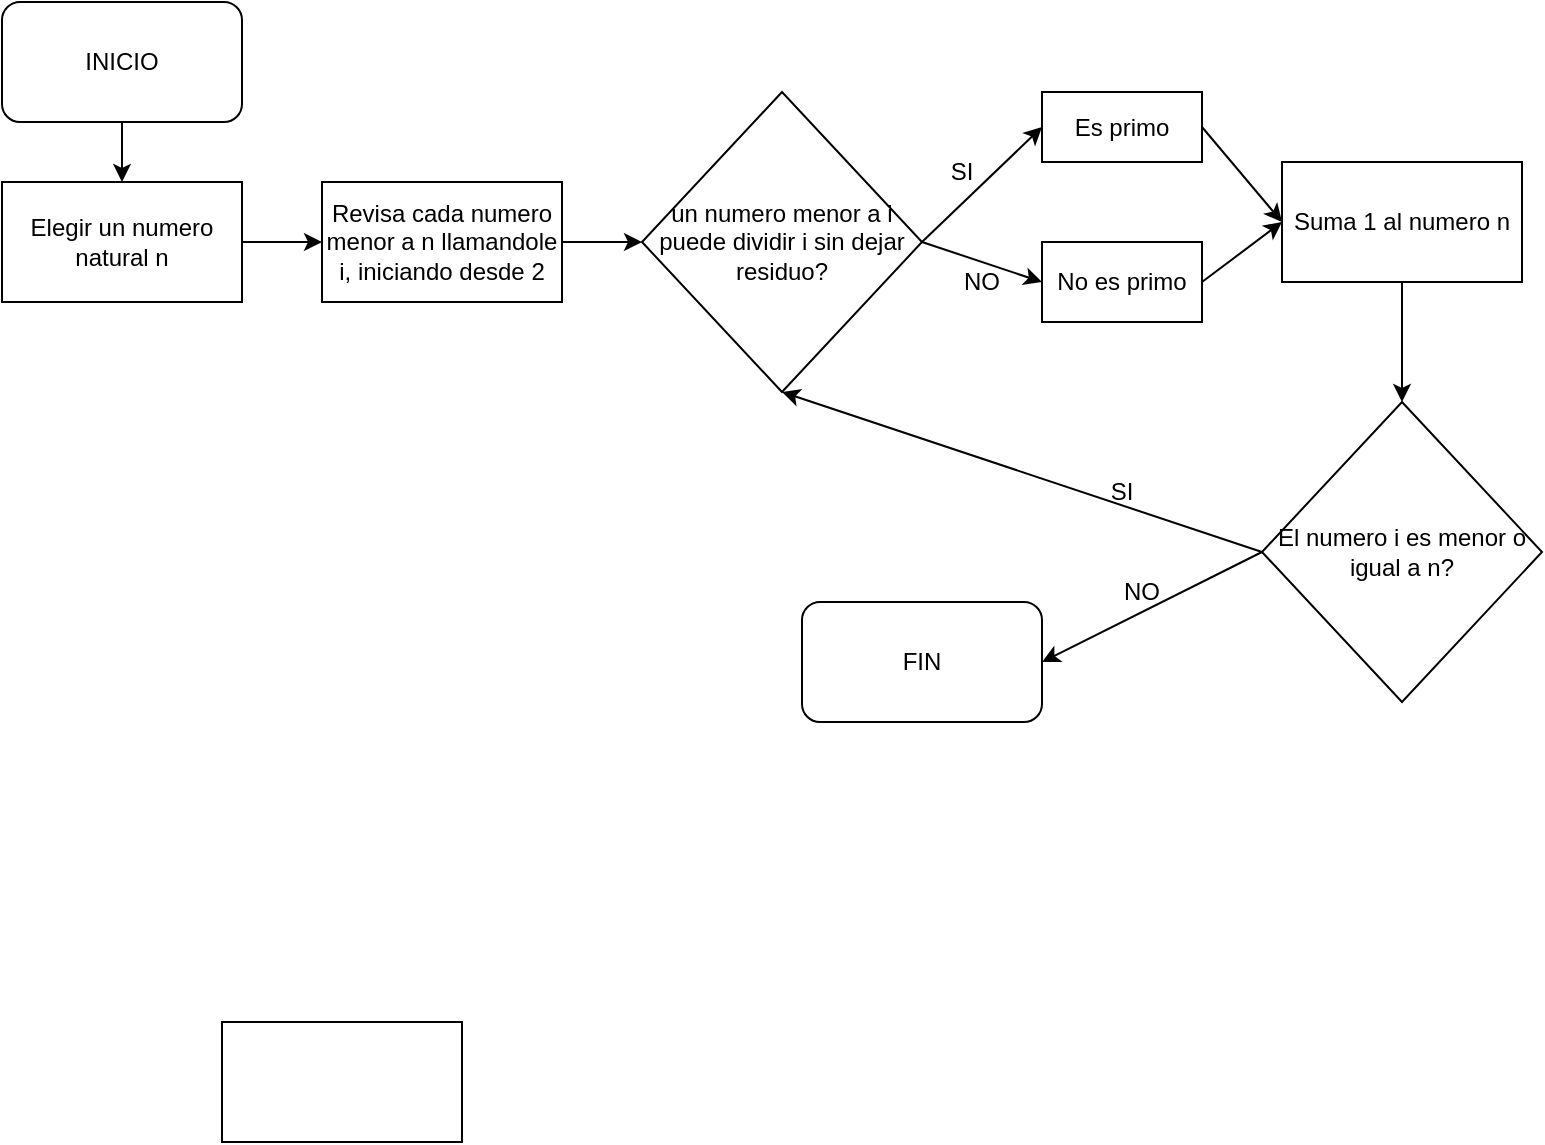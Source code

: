 <mxfile version="26.2.14">
  <diagram id="C5RBs43oDa-KdzZeNtuy" name="Page-1">
    <mxGraphModel dx="786" dy="497" grid="1" gridSize="10" guides="1" tooltips="1" connect="1" arrows="1" fold="1" page="1" pageScale="1" pageWidth="827" pageHeight="1169" math="0" shadow="0">
      <root>
        <mxCell id="WIyWlLk6GJQsqaUBKTNV-0" />
        <mxCell id="WIyWlLk6GJQsqaUBKTNV-1" parent="WIyWlLk6GJQsqaUBKTNV-0" />
        <mxCell id="zWUlreFPpEAlN7KIybJl-0" value="&lt;font style=&quot;vertical-align: inherit;&quot;&gt;&lt;font style=&quot;vertical-align: inherit;&quot;&gt;INICIO&lt;/font&gt;&lt;/font&gt;" style="rounded=1;whiteSpace=wrap;html=1;" parent="WIyWlLk6GJQsqaUBKTNV-1" vertex="1">
          <mxGeometry x="50" y="50" width="120" height="60" as="geometry" />
        </mxCell>
        <mxCell id="zWUlreFPpEAlN7KIybJl-1" value="Elegir un numero natural n" style="rounded=0;whiteSpace=wrap;html=1;" parent="WIyWlLk6GJQsqaUBKTNV-1" vertex="1">
          <mxGeometry x="50" y="140" width="120" height="60" as="geometry" />
        </mxCell>
        <mxCell id="zWUlreFPpEAlN7KIybJl-4" value="Revisa cada numero menor a n llamandole i, iniciando desde 2" style="rounded=0;whiteSpace=wrap;html=1;" parent="WIyWlLk6GJQsqaUBKTNV-1" vertex="1">
          <mxGeometry x="210" y="140" width="120" height="60" as="geometry" />
        </mxCell>
        <mxCell id="zWUlreFPpEAlN7KIybJl-7" value="un numero menor a i puede dividir i sin dejar residuo?" style="rhombus;whiteSpace=wrap;html=1;flipH=1;flipV=1;" parent="WIyWlLk6GJQsqaUBKTNV-1" vertex="1">
          <mxGeometry x="370" y="95" width="140" height="150" as="geometry" />
        </mxCell>
        <mxCell id="zWUlreFPpEAlN7KIybJl-8" value="" style="rounded=0;whiteSpace=wrap;html=1;" parent="WIyWlLk6GJQsqaUBKTNV-1" vertex="1">
          <mxGeometry x="160" y="560" width="120" height="60" as="geometry" />
        </mxCell>
        <mxCell id="sIIV3RpEpJkkTxjsRtYQ-1" value="Es primo" style="rounded=0;whiteSpace=wrap;html=1;" vertex="1" parent="WIyWlLk6GJQsqaUBKTNV-1">
          <mxGeometry x="570" y="95" width="80" height="35" as="geometry" />
        </mxCell>
        <mxCell id="sIIV3RpEpJkkTxjsRtYQ-2" value="No es primo" style="rounded=0;whiteSpace=wrap;html=1;" vertex="1" parent="WIyWlLk6GJQsqaUBKTNV-1">
          <mxGeometry x="570" y="170" width="80" height="40" as="geometry" />
        </mxCell>
        <mxCell id="sIIV3RpEpJkkTxjsRtYQ-3" value="Suma 1 al numero n" style="rounded=0;whiteSpace=wrap;html=1;" vertex="1" parent="WIyWlLk6GJQsqaUBKTNV-1">
          <mxGeometry x="690" y="130" width="120" height="60" as="geometry" />
        </mxCell>
        <mxCell id="sIIV3RpEpJkkTxjsRtYQ-4" value="El numero i es menor o igual a n?" style="rhombus;whiteSpace=wrap;html=1;" vertex="1" parent="WIyWlLk6GJQsqaUBKTNV-1">
          <mxGeometry x="680" y="250" width="140" height="150" as="geometry" />
        </mxCell>
        <mxCell id="sIIV3RpEpJkkTxjsRtYQ-5" value="FIN" style="rounded=1;whiteSpace=wrap;html=1;" vertex="1" parent="WIyWlLk6GJQsqaUBKTNV-1">
          <mxGeometry x="450" y="350" width="120" height="60" as="geometry" />
        </mxCell>
        <mxCell id="sIIV3RpEpJkkTxjsRtYQ-6" value="" style="endArrow=classic;html=1;rounded=0;exitX=0.5;exitY=1;exitDx=0;exitDy=0;entryX=0.5;entryY=0;entryDx=0;entryDy=0;" edge="1" parent="WIyWlLk6GJQsqaUBKTNV-1" source="zWUlreFPpEAlN7KIybJl-0" target="zWUlreFPpEAlN7KIybJl-1">
          <mxGeometry width="50" height="50" relative="1" as="geometry">
            <mxPoint x="400" y="300" as="sourcePoint" />
            <mxPoint x="450" y="250" as="targetPoint" />
          </mxGeometry>
        </mxCell>
        <mxCell id="sIIV3RpEpJkkTxjsRtYQ-7" value="" style="endArrow=classic;html=1;rounded=0;exitX=1;exitY=0.5;exitDx=0;exitDy=0;entryX=0;entryY=0.5;entryDx=0;entryDy=0;" edge="1" parent="WIyWlLk6GJQsqaUBKTNV-1" source="zWUlreFPpEAlN7KIybJl-1" target="zWUlreFPpEAlN7KIybJl-4">
          <mxGeometry width="50" height="50" relative="1" as="geometry">
            <mxPoint x="120" y="120" as="sourcePoint" />
            <mxPoint x="120" y="150" as="targetPoint" />
          </mxGeometry>
        </mxCell>
        <mxCell id="sIIV3RpEpJkkTxjsRtYQ-8" value="" style="endArrow=classic;html=1;rounded=0;exitX=1;exitY=0.5;exitDx=0;exitDy=0;entryX=0;entryY=0.5;entryDx=0;entryDy=0;" edge="1" parent="WIyWlLk6GJQsqaUBKTNV-1" source="zWUlreFPpEAlN7KIybJl-4" target="zWUlreFPpEAlN7KIybJl-7">
          <mxGeometry width="50" height="50" relative="1" as="geometry">
            <mxPoint x="180" y="180" as="sourcePoint" />
            <mxPoint x="220" y="180" as="targetPoint" />
          </mxGeometry>
        </mxCell>
        <mxCell id="sIIV3RpEpJkkTxjsRtYQ-9" value="" style="endArrow=classic;html=1;rounded=0;exitX=1;exitY=0.5;exitDx=0;exitDy=0;entryX=0;entryY=0.5;entryDx=0;entryDy=0;" edge="1" parent="WIyWlLk6GJQsqaUBKTNV-1" source="zWUlreFPpEAlN7KIybJl-7" target="sIIV3RpEpJkkTxjsRtYQ-2">
          <mxGeometry width="50" height="50" relative="1" as="geometry">
            <mxPoint x="190" y="190" as="sourcePoint" />
            <mxPoint x="230" y="190" as="targetPoint" />
          </mxGeometry>
        </mxCell>
        <mxCell id="sIIV3RpEpJkkTxjsRtYQ-10" value="" style="endArrow=classic;html=1;rounded=0;exitX=1;exitY=0.5;exitDx=0;exitDy=0;entryX=0;entryY=0.5;entryDx=0;entryDy=0;" edge="1" parent="WIyWlLk6GJQsqaUBKTNV-1" source="zWUlreFPpEAlN7KIybJl-7" target="sIIV3RpEpJkkTxjsRtYQ-1">
          <mxGeometry width="50" height="50" relative="1" as="geometry">
            <mxPoint x="200" y="200" as="sourcePoint" />
            <mxPoint x="240" y="200" as="targetPoint" />
          </mxGeometry>
        </mxCell>
        <mxCell id="sIIV3RpEpJkkTxjsRtYQ-11" value="" style="endArrow=classic;html=1;rounded=0;exitX=1;exitY=0.5;exitDx=0;exitDy=0;entryX=0;entryY=0.5;entryDx=0;entryDy=0;" edge="1" parent="WIyWlLk6GJQsqaUBKTNV-1" source="sIIV3RpEpJkkTxjsRtYQ-2" target="sIIV3RpEpJkkTxjsRtYQ-3">
          <mxGeometry width="50" height="50" relative="1" as="geometry">
            <mxPoint x="210" y="210" as="sourcePoint" />
            <mxPoint x="250" y="210" as="targetPoint" />
          </mxGeometry>
        </mxCell>
        <mxCell id="sIIV3RpEpJkkTxjsRtYQ-12" value="" style="endArrow=classic;html=1;rounded=0;exitX=1;exitY=0.5;exitDx=0;exitDy=0;entryX=0;entryY=0.5;entryDx=0;entryDy=0;" edge="1" parent="WIyWlLk6GJQsqaUBKTNV-1" source="sIIV3RpEpJkkTxjsRtYQ-1" target="sIIV3RpEpJkkTxjsRtYQ-3">
          <mxGeometry width="50" height="50" relative="1" as="geometry">
            <mxPoint x="220" y="220" as="sourcePoint" />
            <mxPoint x="260" y="220" as="targetPoint" />
          </mxGeometry>
        </mxCell>
        <mxCell id="sIIV3RpEpJkkTxjsRtYQ-13" value="" style="endArrow=classic;html=1;rounded=0;exitX=0.5;exitY=1;exitDx=0;exitDy=0;entryX=0.5;entryY=0;entryDx=0;entryDy=0;" edge="1" parent="WIyWlLk6GJQsqaUBKTNV-1" source="sIIV3RpEpJkkTxjsRtYQ-3" target="sIIV3RpEpJkkTxjsRtYQ-4">
          <mxGeometry width="50" height="50" relative="1" as="geometry">
            <mxPoint x="230" y="230" as="sourcePoint" />
            <mxPoint x="270" y="230" as="targetPoint" />
          </mxGeometry>
        </mxCell>
        <mxCell id="sIIV3RpEpJkkTxjsRtYQ-14" value="" style="endArrow=classic;html=1;rounded=0;entryX=0.5;entryY=1;entryDx=0;entryDy=0;exitX=0;exitY=0.5;exitDx=0;exitDy=0;" edge="1" parent="WIyWlLk6GJQsqaUBKTNV-1" source="sIIV3RpEpJkkTxjsRtYQ-4" target="zWUlreFPpEAlN7KIybJl-7">
          <mxGeometry width="50" height="50" relative="1" as="geometry">
            <mxPoint x="400" y="300" as="sourcePoint" />
            <mxPoint x="450" y="250" as="targetPoint" />
          </mxGeometry>
        </mxCell>
        <mxCell id="sIIV3RpEpJkkTxjsRtYQ-15" value="" style="endArrow=classic;html=1;rounded=0;entryX=1;entryY=0.5;entryDx=0;entryDy=0;exitX=0;exitY=0.5;exitDx=0;exitDy=0;" edge="1" parent="WIyWlLk6GJQsqaUBKTNV-1" source="sIIV3RpEpJkkTxjsRtYQ-4" target="sIIV3RpEpJkkTxjsRtYQ-5">
          <mxGeometry width="50" height="50" relative="1" as="geometry">
            <mxPoint x="400" y="300" as="sourcePoint" />
            <mxPoint x="450" y="250" as="targetPoint" />
          </mxGeometry>
        </mxCell>
        <mxCell id="sIIV3RpEpJkkTxjsRtYQ-16" value="SI" style="text;html=1;align=center;verticalAlign=middle;whiteSpace=wrap;rounded=0;" vertex="1" parent="WIyWlLk6GJQsqaUBKTNV-1">
          <mxGeometry x="500" y="120" width="60" height="30" as="geometry" />
        </mxCell>
        <mxCell id="sIIV3RpEpJkkTxjsRtYQ-19" value="SI" style="text;html=1;align=center;verticalAlign=middle;whiteSpace=wrap;rounded=0;" vertex="1" parent="WIyWlLk6GJQsqaUBKTNV-1">
          <mxGeometry x="580" y="280" width="60" height="30" as="geometry" />
        </mxCell>
        <mxCell id="sIIV3RpEpJkkTxjsRtYQ-20" value="NO" style="text;html=1;align=center;verticalAlign=middle;whiteSpace=wrap;rounded=0;" vertex="1" parent="WIyWlLk6GJQsqaUBKTNV-1">
          <mxGeometry x="590" y="330" width="60" height="30" as="geometry" />
        </mxCell>
        <mxCell id="sIIV3RpEpJkkTxjsRtYQ-21" value="NO" style="text;html=1;align=center;verticalAlign=middle;whiteSpace=wrap;rounded=0;" vertex="1" parent="WIyWlLk6GJQsqaUBKTNV-1">
          <mxGeometry x="510" y="175" width="60" height="30" as="geometry" />
        </mxCell>
      </root>
    </mxGraphModel>
  </diagram>
</mxfile>
